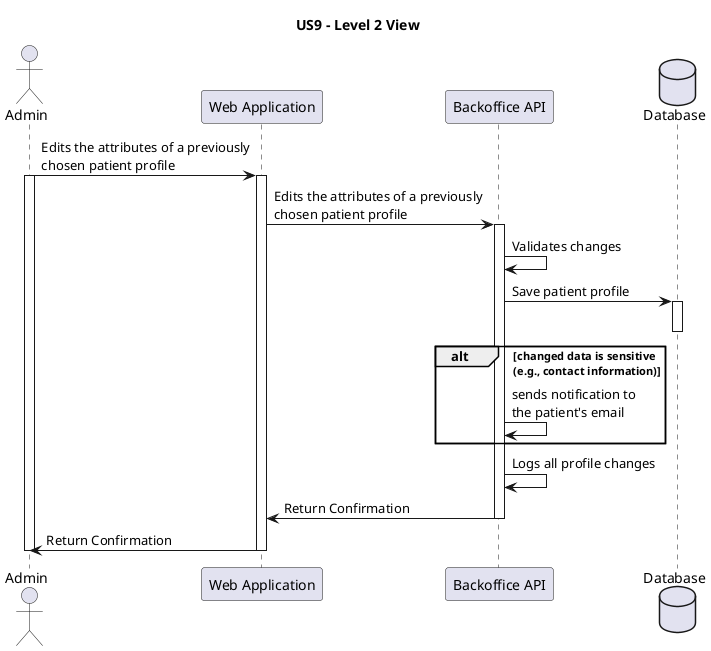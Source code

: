 ' 
' User Story: As an Admin,  I want to register new backoffice users (e.g., doctors, nurses, technicians, admins) via an out-of-band process, so that they can access the backoffice system with appropriate permissions.
'
' Acceptance Criteria:
' 
' - Backoffice users (e.g., doctors, nurses, technicians) are registered by an Admin via an internal process, not via self-registration.
' - Admin assigns roles (e.g., Doctor, Nurse, Technician) during the registration process.
' - Registered users receive a one-time setup link via email to set their password and activate their account.
' - The system enforces strong password requirements for security.
' - A confirmation email is sent to verify the user’s registration.

@startuml

title US9 - Level 2 View

actor Admin as U
participant "Web Application" as web
participant "Backoffice API" as api
database "Database" as db

U -> web : Edits the attributes of a previously\nchosen patient profile
activate U
activate web
web -> api : Edits the attributes of a previously\nchosen patient profile
activate api

api -> api : Validates changes
api -> db : Save patient profile
activate db
deactivate db
alt changed data is sensitive\n(e.g., contact information)
api -> api : sends notification to\nthe patient's email
end
api -> api : Logs all profile changes
api -> web : Return Confirmation
deactivate api
web -> U : Return Confirmation
deactivate web
deactivate U

' E a parte do email?



@enduml